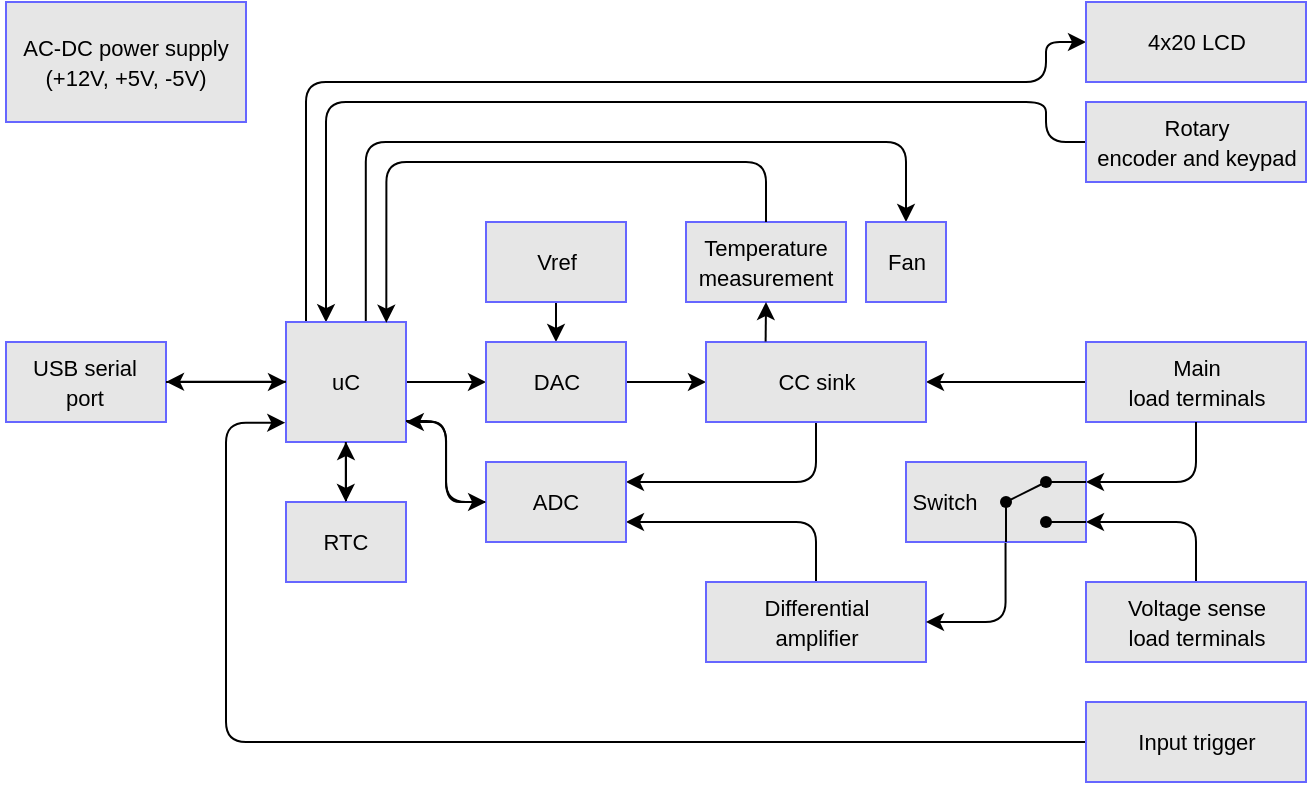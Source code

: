 <mxfile>
    <diagram id="Jvr-ZWMHcteV5UioUWNf" name="Page-1">
        <mxGraphModel dx="1035" dy="476" grid="1" gridSize="10" guides="1" tooltips="1" connect="1" arrows="1" fold="1" page="1" pageScale="1" pageWidth="827" pageHeight="1169" background="#ffffff" math="0" shadow="0">
            <root>
                <mxCell id="0"/>
                <mxCell id="1" parent="0"/>
                <mxCell id="25" style="edgeStyle=none;html=1;fontSize=11;fontColor=#000000;fillColor=#000000;strokeColor=#000000;" parent="1" source="23" edge="1">
                    <mxGeometry relative="1" as="geometry">
                        <mxPoint x="355" y="330" as="targetPoint"/>
                    </mxGeometry>
                </mxCell>
                <mxCell id="30" style="edgeStyle=none;html=1;entryX=0;entryY=0.5;entryDx=0;entryDy=0;strokeColor=#000000;fontSize=11;fontColor=#000000;fillColor=#000000;" parent="1" source="16" target="7" edge="1">
                    <mxGeometry relative="1" as="geometry"/>
                </mxCell>
                <mxCell id="45" style="edgeStyle=none;html=1;exitX=0;exitY=0.5;exitDx=0;exitDy=0;entryX=1;entryY=0.5;entryDx=0;entryDy=0;strokeColor=#000000;fontSize=11;fontColor=#000000;fillColor=#000000;" parent="1" source="37" target="3" edge="1">
                    <mxGeometry relative="1" as="geometry"/>
                </mxCell>
                <mxCell id="50" style="edgeStyle=orthogonalEdgeStyle;html=1;strokeColor=#000000;fontSize=11;fontColor=#000000;fillColor=#000000;entryX=1;entryY=0.75;entryDx=0;entryDy=0;" parent="1" source="41" target="122" edge="1">
                    <mxGeometry relative="1" as="geometry">
                        <mxPoint x="620" y="420" as="targetPoint"/>
                        <Array as="points">
                            <mxPoint x="675" y="420"/>
                        </Array>
                    </mxGeometry>
                </mxCell>
                <mxCell id="51" style="edgeStyle=orthogonalEdgeStyle;html=1;entryX=1;entryY=0.25;entryDx=0;entryDy=0;strokeColor=#000000;fontSize=11;fontColor=#000000;fillColor=#000000;exitX=0.5;exitY=1;exitDx=0;exitDy=0;" parent="1" source="3" target="11" edge="1">
                    <mxGeometry relative="1" as="geometry"/>
                </mxCell>
                <mxCell id="52" style="edgeStyle=orthogonalEdgeStyle;html=1;entryX=1;entryY=0.75;entryDx=0;entryDy=0;strokeColor=#000000;fontSize=11;fontColor=#000000;fillColor=#000000;exitX=0.5;exitY=0;exitDx=0;exitDy=0;" parent="1" source="47" target="11" edge="1">
                    <mxGeometry relative="1" as="geometry"/>
                </mxCell>
                <mxCell id="59" style="edgeStyle=none;html=1;entryX=0;entryY=0.5;entryDx=0;entryDy=0;strokeColor=#000000;fontSize=11;fontColor=#000000;fillColor=#000000;" parent="1" source="7" target="3" edge="1">
                    <mxGeometry relative="1" as="geometry"/>
                </mxCell>
                <mxCell id="61" style="html=1;entryX=0.329;entryY=0.001;entryDx=0;entryDy=0;strokeColor=#000000;fontSize=11;fontColor=#000000;fillColor=#000000;edgeStyle=orthogonalEdgeStyle;entryPerimeter=0;" parent="1" source="57" target="16" edge="1">
                    <mxGeometry relative="1" as="geometry">
                        <Array as="points">
                            <mxPoint x="600" y="230"/>
                            <mxPoint x="600" y="210"/>
                            <mxPoint x="240" y="210"/>
                            <mxPoint x="240" y="320"/>
                        </Array>
                    </mxGeometry>
                </mxCell>
                <mxCell id="85" style="edgeStyle=orthogonalEdgeStyle;html=1;entryX=0;entryY=0.5;entryDx=0;entryDy=0;strokeColor=#000000;fontSize=11;fontColor=#000000;fillColor=#000000;" parent="1" source="16" target="54" edge="1">
                    <mxGeometry relative="1" as="geometry">
                        <Array as="points">
                            <mxPoint x="230" y="200"/>
                            <mxPoint x="600" y="200"/>
                            <mxPoint x="600" y="180"/>
                        </Array>
                    </mxGeometry>
                </mxCell>
                <mxCell id="93" style="edgeStyle=orthogonalEdgeStyle;html=1;strokeColor=#000000;fontSize=11;fontColor=#000000;fillColor=#000000;entryX=0.5;entryY=0;entryDx=0;entryDy=0;exitX=0.665;exitY=-0.002;exitDx=0;exitDy=0;exitPerimeter=0;" parent="1" source="16" target="90" edge="1">
                    <mxGeometry relative="1" as="geometry">
                        <mxPoint x="530" y="260" as="targetPoint"/>
                        <Array as="points">
                            <mxPoint x="260" y="230"/>
                            <mxPoint x="530" y="230"/>
                        </Array>
                        <mxPoint x="260" y="310" as="sourcePoint"/>
                    </mxGeometry>
                </mxCell>
                <mxCell id="98" style="edgeStyle=orthogonalEdgeStyle;html=1;entryX=0.5;entryY=1;entryDx=0;entryDy=0;strokeColor=#000000;fontSize=11;fontColor=#000000;fillColor=#000000;" parent="1" source="96" target="16" edge="1">
                    <mxGeometry relative="1" as="geometry"/>
                </mxCell>
                <mxCell id="99" style="edgeStyle=orthogonalEdgeStyle;html=1;strokeColor=#000000;fontSize=11;fontColor=#000000;fillColor=#000000;entryX=0.999;entryY=0.825;entryDx=0;entryDy=0;entryPerimeter=0;" parent="1" source="11" edge="1" target="16">
                    <mxGeometry relative="1" as="geometry">
                        <mxPoint x="270.0" y="370" as="targetPoint"/>
                        <Array as="points">
                            <mxPoint x="300" y="410"/>
                            <mxPoint x="300" y="370"/>
                            <mxPoint x="280" y="370"/>
                        </Array>
                    </mxGeometry>
                </mxCell>
                <mxCell id="103" style="edgeStyle=orthogonalEdgeStyle;html=1;entryX=-0.006;entryY=0.839;entryDx=0;entryDy=0;strokeColor=#000000;fontSize=11;fontColor=#000000;fillColor=#000000;entryPerimeter=0;" parent="1" source="100" target="16" edge="1">
                    <mxGeometry relative="1" as="geometry">
                        <Array as="points">
                            <mxPoint x="190" y="530"/>
                            <mxPoint x="190" y="370"/>
                        </Array>
                    </mxGeometry>
                </mxCell>
                <mxCell id="106" value="" style="group" parent="1" vertex="1" connectable="0">
                    <mxGeometry x="620" y="510" width="110" height="40" as="geometry"/>
                </mxCell>
                <mxCell id="100" value="" style="rounded=0;whiteSpace=wrap;html=1;fillColor=#E6E6E6;shadow=0;strokeColor=#6666FF;container=0;" parent="106" vertex="1">
                    <mxGeometry width="110" height="40" as="geometry"/>
                </mxCell>
                <mxCell id="101" value="&lt;font style=&quot;font-size: 11px;&quot; color=&quot;#000000&quot;&gt;Input trigger&lt;br&gt;&lt;/font&gt;" style="text;html=1;strokeColor=none;fillColor=none;align=center;verticalAlign=middle;whiteSpace=wrap;rounded=0;shadow=1;container=0;" parent="106" vertex="1">
                    <mxGeometry x="13.75" y="10" width="82.5" height="20" as="geometry"/>
                </mxCell>
                <mxCell id="107" value="" style="group" parent="1" vertex="1" connectable="0">
                    <mxGeometry x="620" y="440" width="110" height="40" as="geometry"/>
                </mxCell>
                <mxCell id="146" value="" style="group" parent="107" vertex="1" connectable="0">
                    <mxGeometry y="10" width="110" height="40" as="geometry"/>
                </mxCell>
                <mxCell id="41" value="" style="rounded=0;whiteSpace=wrap;html=1;fillColor=#E6E6E6;shadow=0;strokeColor=#6666FF;container=0;" parent="146" vertex="1">
                    <mxGeometry width="110" height="40" as="geometry"/>
                </mxCell>
                <mxCell id="42" value="&lt;font style=&quot;font-size: 11px;&quot; color=&quot;#000000&quot;&gt;Voltage sense&lt;br&gt;load terminals&lt;br&gt;&lt;/font&gt;" style="text;html=1;strokeColor=none;fillColor=none;align=center;verticalAlign=middle;whiteSpace=wrap;rounded=0;shadow=1;container=0;" parent="146" vertex="1">
                    <mxGeometry x="13.75" y="10" width="82.5" height="20" as="geometry"/>
                </mxCell>
                <mxCell id="108" value="" style="group" parent="1" vertex="1" connectable="0">
                    <mxGeometry x="430" y="450" width="110" height="40" as="geometry"/>
                </mxCell>
                <mxCell id="47" value="" style="rounded=0;whiteSpace=wrap;html=1;fillColor=#E6E6E6;shadow=0;strokeColor=#6666FF;container=0;" parent="108" vertex="1">
                    <mxGeometry width="110" height="40" as="geometry"/>
                </mxCell>
                <mxCell id="48" value="&lt;font style=&quot;font-size: 11px;&quot; color=&quot;#000000&quot;&gt;Differential amplifier&lt;br&gt;&lt;/font&gt;" style="text;html=1;strokeColor=none;fillColor=none;align=center;verticalAlign=middle;whiteSpace=wrap;rounded=0;shadow=1;container=0;" parent="108" vertex="1">
                    <mxGeometry x="13.75" y="10" width="82.5" height="20" as="geometry"/>
                </mxCell>
                <mxCell id="109" value="" style="group" parent="1" vertex="1" connectable="0">
                    <mxGeometry x="430" y="330" width="110" height="40" as="geometry"/>
                </mxCell>
                <mxCell id="3" value="" style="rounded=0;whiteSpace=wrap;html=1;fillColor=#E6E6E6;shadow=0;strokeColor=#6666FF;container=0;" parent="109" vertex="1">
                    <mxGeometry width="110" height="40" as="geometry"/>
                </mxCell>
                <mxCell id="4" value="&lt;font style=&quot;font-size: 11px;&quot; color=&quot;#000000&quot;&gt;CC sink&lt;br&gt;&lt;/font&gt;" style="text;html=1;strokeColor=none;fillColor=none;align=center;verticalAlign=middle;whiteSpace=wrap;rounded=0;shadow=1;container=0;" parent="109" vertex="1">
                    <mxGeometry x="27.5" y="10" width="55" height="20" as="geometry"/>
                </mxCell>
                <mxCell id="110" value="" style="group" parent="1" vertex="1" connectable="0">
                    <mxGeometry x="620" y="330" width="110" height="40" as="geometry"/>
                </mxCell>
                <mxCell id="37" value="" style="rounded=0;whiteSpace=wrap;html=1;fillColor=#E6E6E6;shadow=0;strokeColor=#6666FF;container=0;" parent="110" vertex="1">
                    <mxGeometry width="110" height="40" as="geometry"/>
                </mxCell>
                <mxCell id="38" value="&lt;font style=&quot;font-size: 11px;&quot; color=&quot;#000000&quot;&gt;Main&lt;br&gt;load terminals&lt;br&gt;&lt;/font&gt;" style="text;html=1;strokeColor=none;fillColor=none;align=center;verticalAlign=middle;whiteSpace=wrap;rounded=0;shadow=1;container=0;" parent="110" vertex="1">
                    <mxGeometry x="13.75" y="10" width="82.5" height="20" as="geometry"/>
                </mxCell>
                <mxCell id="112" value="" style="group" parent="1" vertex="1" connectable="0">
                    <mxGeometry x="620" y="210" width="110" height="40" as="geometry"/>
                </mxCell>
                <mxCell id="57" value="" style="rounded=0;whiteSpace=wrap;html=1;fillColor=#E6E6E6;shadow=0;strokeColor=#6666FF;container=0;" parent="112" vertex="1">
                    <mxGeometry width="110" height="40" as="geometry"/>
                </mxCell>
                <mxCell id="58" value="&lt;font style=&quot;font-size: 11px;&quot; color=&quot;#000000&quot;&gt;Rotary&lt;br&gt;encoder and keypad&lt;br&gt;&lt;/font&gt;" style="text;html=1;strokeColor=none;fillColor=none;align=center;verticalAlign=middle;whiteSpace=wrap;rounded=0;shadow=1;container=0;" parent="112" vertex="1">
                    <mxGeometry x="3.75" y="10" width="102.5" height="20" as="geometry"/>
                </mxCell>
                <mxCell id="113" value="" style="group" parent="1" vertex="1" connectable="0">
                    <mxGeometry x="610" y="160" width="120" height="40" as="geometry"/>
                </mxCell>
                <mxCell id="151" value="" style="group" parent="113" vertex="1" connectable="0">
                    <mxGeometry x="10" width="110" height="40" as="geometry"/>
                </mxCell>
                <mxCell id="54" value="" style="rounded=0;whiteSpace=wrap;html=1;fillColor=#E6E6E6;shadow=0;strokeColor=#6666FF;container=0;" parent="151" vertex="1">
                    <mxGeometry width="110" height="40" as="geometry"/>
                </mxCell>
                <mxCell id="55" value="&lt;font style=&quot;font-size: 11px;&quot; color=&quot;#000000&quot;&gt;4x20 LCD&lt;br&gt;&lt;/font&gt;" style="text;html=1;strokeColor=none;fillColor=none;align=center;verticalAlign=middle;whiteSpace=wrap;rounded=0;shadow=1;container=0;" parent="151" vertex="1">
                    <mxGeometry x="27.5" y="10" width="55" height="20" as="geometry"/>
                </mxCell>
                <mxCell id="115" value="" style="group" parent="1" vertex="1" connectable="0">
                    <mxGeometry x="320" y="390" width="70" height="40" as="geometry"/>
                </mxCell>
                <mxCell id="11" value="" style="rounded=0;whiteSpace=wrap;html=1;fillColor=#E6E6E6;shadow=0;strokeColor=#6666FF;container=0;" parent="115" vertex="1">
                    <mxGeometry width="70" height="40" as="geometry"/>
                </mxCell>
                <mxCell id="12" value="&lt;font style=&quot;font-size: 11px;&quot; color=&quot;#000000&quot;&gt;ADC&lt;br&gt;&lt;/font&gt;" style="text;html=1;strokeColor=none;fillColor=none;align=center;verticalAlign=middle;whiteSpace=wrap;rounded=0;shadow=1;container=0;" parent="115" vertex="1">
                    <mxGeometry x="20" y="14" width="30.0" height="12" as="geometry"/>
                </mxCell>
                <mxCell id="116" value="" style="group" parent="1" vertex="1" connectable="0">
                    <mxGeometry x="320" y="330" width="70" height="40" as="geometry"/>
                </mxCell>
                <mxCell id="7" value="" style="rounded=0;whiteSpace=wrap;html=1;fillColor=#E6E6E6;shadow=0;strokeColor=#6666FF;container=0;" parent="116" vertex="1">
                    <mxGeometry width="70" height="40" as="geometry"/>
                </mxCell>
                <mxCell id="8" value="&lt;font style=&quot;font-size: 11px;&quot; color=&quot;#000000&quot;&gt;DAC&lt;br&gt;&lt;/font&gt;" style="text;html=1;strokeColor=none;fillColor=none;align=center;verticalAlign=middle;whiteSpace=wrap;rounded=0;shadow=1;container=0;" parent="116" vertex="1">
                    <mxGeometry x="17.5" y="10" width="35" height="20" as="geometry"/>
                </mxCell>
                <mxCell id="117" value="" style="group" parent="1" vertex="1" connectable="0">
                    <mxGeometry x="320" y="270" width="70" height="40" as="geometry"/>
                </mxCell>
                <mxCell id="23" value="" style="rounded=0;whiteSpace=wrap;html=1;fillColor=#E6E6E6;shadow=0;strokeColor=#6666FF;container=0;" parent="117" vertex="1">
                    <mxGeometry width="70" height="40" as="geometry"/>
                </mxCell>
                <mxCell id="24" value="&lt;font style=&quot;font-size: 11px;&quot; color=&quot;#000000&quot;&gt;Vref&lt;br&gt;&lt;/font&gt;" style="text;html=1;strokeColor=none;fillColor=none;align=center;verticalAlign=middle;whiteSpace=wrap;rounded=0;shadow=1;container=0;" parent="117" vertex="1">
                    <mxGeometry x="17.5" y="10" width="35" height="20" as="geometry"/>
                </mxCell>
                <mxCell id="118" value="" style="group" parent="1" vertex="1" connectable="0">
                    <mxGeometry x="220" y="320" width="60" height="60" as="geometry"/>
                </mxCell>
                <mxCell id="16" value="" style="rounded=0;whiteSpace=wrap;html=1;fillColor=#E6E6E6;shadow=0;strokeColor=#6666FF;container=0;" parent="118" vertex="1">
                    <mxGeometry width="60" height="60" as="geometry"/>
                </mxCell>
                <mxCell id="17" value="&lt;font style=&quot;font-size: 11px;&quot; color=&quot;#000000&quot;&gt;uC&lt;br&gt;&lt;/font&gt;" style="text;html=1;strokeColor=none;fillColor=none;align=center;verticalAlign=middle;whiteSpace=wrap;rounded=0;shadow=1;container=0;" parent="118" vertex="1">
                    <mxGeometry x="15" y="15" width="30" height="30" as="geometry"/>
                </mxCell>
                <mxCell id="119" value="" style="group" parent="1" vertex="1" connectable="0">
                    <mxGeometry x="220" y="410" width="60" height="40" as="geometry"/>
                </mxCell>
                <mxCell id="96" value="" style="rounded=0;whiteSpace=wrap;html=1;fillColor=#E6E6E6;shadow=0;strokeColor=#6666FF;container=0;" parent="119" vertex="1">
                    <mxGeometry width="60" height="40" as="geometry"/>
                </mxCell>
                <mxCell id="97" value="&lt;font style=&quot;font-size: 11px;&quot; color=&quot;#000000&quot;&gt;RTC&lt;br&gt;&lt;/font&gt;" style="text;html=1;strokeColor=none;fillColor=none;align=center;verticalAlign=middle;whiteSpace=wrap;rounded=0;shadow=1;container=0;" parent="119" vertex="1">
                    <mxGeometry x="17.143" y="14" width="25.714" height="12" as="geometry"/>
                </mxCell>
                <mxCell id="120" value="" style="group" parent="1" vertex="1" connectable="0">
                    <mxGeometry x="80" y="160" width="120" height="60" as="geometry"/>
                </mxCell>
                <mxCell id="32" value="" style="rounded=0;whiteSpace=wrap;html=1;fillColor=#E6E6E6;shadow=0;strokeColor=#6666FF;container=0;" parent="120" vertex="1">
                    <mxGeometry width="120" height="60" as="geometry"/>
                </mxCell>
                <mxCell id="33" value="&lt;font style=&quot;font-size: 11px;&quot; color=&quot;#000000&quot;&gt;AC-DC power supply (+12V, +5V, -5V)&lt;br&gt;&lt;/font&gt;" style="text;html=1;strokeColor=none;fillColor=none;align=center;verticalAlign=middle;whiteSpace=wrap;rounded=0;shadow=1;container=0;" parent="120" vertex="1">
                    <mxGeometry x="1.25" y="15" width="117.5" height="30" as="geometry"/>
                </mxCell>
                <mxCell id="136" style="edgeStyle=orthogonalEdgeStyle;html=1;exitX=0.5;exitY=1;exitDx=0;exitDy=0;strokeColor=#000000;entryX=1;entryY=0.25;entryDx=0;entryDy=0;" parent="1" source="37" target="122" edge="1">
                    <mxGeometry relative="1" as="geometry">
                        <mxPoint x="630" y="400" as="targetPoint"/>
                    </mxGeometry>
                </mxCell>
                <mxCell id="145" value="" style="group" parent="1" vertex="1" connectable="0">
                    <mxGeometry x="507.5" y="390" width="112.5" height="40" as="geometry"/>
                </mxCell>
                <mxCell id="122" value="" style="rounded=0;whiteSpace=wrap;html=1;fillColor=#E6E6E6;shadow=0;strokeColor=#6666FF;container=0;" parent="145" vertex="1">
                    <mxGeometry x="22.5" width="90" height="40" as="geometry"/>
                </mxCell>
                <mxCell id="123" value="&lt;font style=&quot;font-size: 11px;&quot; color=&quot;#000000&quot;&gt;Switch&lt;br&gt;&lt;/font&gt;" style="text;html=1;strokeColor=none;fillColor=none;align=center;verticalAlign=middle;whiteSpace=wrap;rounded=0;shadow=1;container=0;" parent="145" vertex="1">
                    <mxGeometry y="10" width="82.5" height="20" as="geometry"/>
                </mxCell>
                <mxCell id="127" value="" style="endArrow=none;html=1;strokeColor=#000000;" parent="145" edge="1">
                    <mxGeometry width="50" height="50" relative="1" as="geometry">
                        <mxPoint x="72.5" y="20" as="sourcePoint"/>
                        <mxPoint x="92.5" y="10" as="targetPoint"/>
                    </mxGeometry>
                </mxCell>
                <mxCell id="128" value="" style="endArrow=none;html=1;strokeColor=#000000;" parent="145" edge="1">
                    <mxGeometry width="50" height="50" relative="1" as="geometry">
                        <mxPoint x="92.5" y="10" as="sourcePoint"/>
                        <mxPoint x="112.5" y="10" as="targetPoint"/>
                    </mxGeometry>
                </mxCell>
                <mxCell id="129" value="" style="endArrow=none;html=1;strokeColor=#000000;startArrow=none;" parent="145" source="132" edge="1">
                    <mxGeometry width="50" height="50" relative="1" as="geometry">
                        <mxPoint x="92.5" y="30" as="sourcePoint"/>
                        <mxPoint x="112.5" y="30" as="targetPoint"/>
                    </mxGeometry>
                </mxCell>
                <mxCell id="130" value="" style="endArrow=none;html=1;strokeColor=#000000;" parent="145" edge="1">
                    <mxGeometry width="50" height="50" relative="1" as="geometry">
                        <mxPoint x="72.5" y="40" as="sourcePoint"/>
                        <mxPoint x="72.5" y="20" as="targetPoint"/>
                    </mxGeometry>
                </mxCell>
                <mxCell id="131" value="" style="shape=waypoint;sketch=0;fillStyle=solid;size=6;pointerEvents=1;points=[];fillColor=none;resizable=0;rotatable=0;perimeter=centerPerimeter;snapToPoint=1;strokeColor=#000000;" parent="145" vertex="1">
                    <mxGeometry x="62.5" y="10" width="20" height="20" as="geometry"/>
                </mxCell>
                <mxCell id="133" value="" style="endArrow=none;html=1;strokeColor=#000000;" parent="145" target="132" edge="1">
                    <mxGeometry width="50" height="50" relative="1" as="geometry">
                        <mxPoint x="92.5" y="30" as="sourcePoint"/>
                        <mxPoint x="112.5" y="30" as="targetPoint"/>
                    </mxGeometry>
                </mxCell>
                <mxCell id="132" value="" style="shape=waypoint;sketch=0;fillStyle=solid;size=6;pointerEvents=1;points=[];fillColor=none;resizable=0;rotatable=0;perimeter=centerPerimeter;snapToPoint=1;strokeColor=#000000;" parent="145" vertex="1">
                    <mxGeometry x="82.5" y="20" width="20" height="20" as="geometry"/>
                </mxCell>
                <mxCell id="134" value="" style="shape=waypoint;sketch=0;fillStyle=solid;size=6;pointerEvents=1;points=[];fillColor=none;resizable=0;rotatable=0;perimeter=centerPerimeter;snapToPoint=1;strokeColor=#000000;" parent="145" vertex="1">
                    <mxGeometry x="82.5" width="20" height="20" as="geometry"/>
                </mxCell>
                <mxCell id="149" style="edgeStyle=orthogonalEdgeStyle;html=1;exitX=0.553;exitY=1.011;exitDx=0;exitDy=0;entryX=1;entryY=0.5;entryDx=0;entryDy=0;strokeColor=#000000;fontColor=#000000;exitPerimeter=0;" parent="1" source="122" target="47" edge="1">
                    <mxGeometry relative="1" as="geometry"/>
                </mxCell>
                <mxCell id="155" value="" style="group" parent="1" vertex="1" connectable="0">
                    <mxGeometry x="420" y="270" width="80" height="40" as="geometry"/>
                </mxCell>
                <mxCell id="156" value="" style="rounded=0;whiteSpace=wrap;html=1;fillColor=#E6E6E6;shadow=0;strokeColor=#6666FF;container=0;" parent="155" vertex="1">
                    <mxGeometry width="80" height="40" as="geometry"/>
                </mxCell>
                <mxCell id="157" value="&lt;font style=&quot;font-size: 11px;&quot; color=&quot;#000000&quot;&gt;Temperature&lt;br&gt;measurement&lt;br&gt;&lt;/font&gt;" style="text;html=1;strokeColor=none;fillColor=none;align=center;verticalAlign=middle;whiteSpace=wrap;rounded=0;shadow=1;container=0;" parent="155" vertex="1">
                    <mxGeometry x="20" y="10" width="40" height="20" as="geometry"/>
                </mxCell>
                <mxCell id="158" value="" style="group" parent="1" vertex="1" connectable="0">
                    <mxGeometry x="510" y="270" width="40" height="40" as="geometry"/>
                </mxCell>
                <mxCell id="90" value="" style="rounded=0;whiteSpace=wrap;html=1;fillColor=#E6E6E6;shadow=0;strokeColor=#6666FF;container=0;" parent="158" vertex="1">
                    <mxGeometry width="40" height="40" as="geometry"/>
                </mxCell>
                <mxCell id="91" value="&lt;font style=&quot;font-size: 11px;&quot; color=&quot;#000000&quot;&gt;Fan&lt;br&gt;&lt;/font&gt;" style="text;html=1;strokeColor=none;fillColor=none;align=center;verticalAlign=middle;whiteSpace=wrap;rounded=0;shadow=1;container=0;" parent="158" vertex="1">
                    <mxGeometry x="7.5" y="10" width="25" height="20" as="geometry"/>
                </mxCell>
                <mxCell id="159" style="edgeStyle=orthogonalEdgeStyle;html=1;entryX=0.5;entryY=1;entryDx=0;entryDy=0;strokeColor=#000000;exitX=0.271;exitY=-0.007;exitDx=0;exitDy=0;exitPerimeter=0;" parent="1" source="3" target="156" edge="1">
                    <mxGeometry relative="1" as="geometry">
                        <mxPoint x="455" y="330" as="sourcePoint"/>
                        <Array as="points">
                            <mxPoint x="460" y="330"/>
                        </Array>
                    </mxGeometry>
                </mxCell>
                <mxCell id="160" style="edgeStyle=orthogonalEdgeStyle;html=1;strokeColor=#000000;entryX=0.836;entryY=0.006;entryDx=0;entryDy=0;entryPerimeter=0;" parent="1" source="156" target="16" edge="1">
                    <mxGeometry relative="1" as="geometry">
                        <Array as="points">
                            <mxPoint x="460" y="240"/>
                            <mxPoint x="270" y="240"/>
                        </Array>
                        <mxPoint x="280" y="310" as="targetPoint"/>
                    </mxGeometry>
                </mxCell>
                <mxCell id="162" value="" style="group" vertex="1" connectable="0" parent="1">
                    <mxGeometry x="80" y="330" width="80" height="40" as="geometry"/>
                </mxCell>
                <mxCell id="163" value="" style="rounded=0;whiteSpace=wrap;html=1;fillColor=#E6E6E6;shadow=0;strokeColor=#6666FF;container=0;" vertex="1" parent="162">
                    <mxGeometry width="80" height="40" as="geometry"/>
                </mxCell>
                <mxCell id="164" value="&lt;font style=&quot;font-size: 11px;&quot; color=&quot;#000000&quot;&gt;USB serial port&lt;br&gt;&lt;/font&gt;" style="text;html=1;strokeColor=none;fillColor=none;align=center;verticalAlign=middle;whiteSpace=wrap;rounded=0;shadow=1;container=0;" vertex="1" parent="162">
                    <mxGeometry x="11.43" y="14" width="57.14" height="12" as="geometry"/>
                </mxCell>
                <mxCell id="165" style="html=1;exitX=1;exitY=0.5;exitDx=0;exitDy=0;entryX=0;entryY=0.5;entryDx=0;entryDy=0;strokeColor=#000000;" edge="1" parent="1" source="163" target="16">
                    <mxGeometry relative="1" as="geometry"/>
                </mxCell>
                <mxCell id="166" style="html=1;exitX=1;exitY=0.5;exitDx=0;exitDy=0;entryX=0;entryY=0.5;entryDx=0;entryDy=0;strokeColor=#000000;" edge="1" parent="1">
                    <mxGeometry relative="1" as="geometry">
                        <mxPoint x="220" y="349.9" as="sourcePoint"/>
                        <mxPoint x="160" y="349.9" as="targetPoint"/>
                    </mxGeometry>
                </mxCell>
                <mxCell id="167" style="edgeStyle=orthogonalEdgeStyle;html=1;entryX=0.5;entryY=1;entryDx=0;entryDy=0;strokeColor=#000000;fontSize=11;fontColor=#000000;fillColor=#000000;" edge="1" parent="1">
                    <mxGeometry relative="1" as="geometry">
                        <mxPoint x="249.9" y="380" as="sourcePoint"/>
                        <mxPoint x="249.9" y="410" as="targetPoint"/>
                    </mxGeometry>
                </mxCell>
                <mxCell id="168" style="edgeStyle=orthogonalEdgeStyle;html=1;strokeColor=#000000;fontSize=11;fontColor=#000000;fillColor=#000000;entryX=0.999;entryY=0.825;entryDx=0;entryDy=0;entryPerimeter=0;" edge="1" parent="1">
                    <mxGeometry relative="1" as="geometry">
                        <mxPoint x="320.06" y="410" as="targetPoint"/>
                        <Array as="points">
                            <mxPoint x="280.06" y="370"/>
                            <mxPoint x="300.06" y="370"/>
                            <mxPoint x="300.06" y="410"/>
                        </Array>
                        <mxPoint x="280.0" y="369.5" as="sourcePoint"/>
                    </mxGeometry>
                </mxCell>
            </root>
        </mxGraphModel>
    </diagram>
</mxfile>